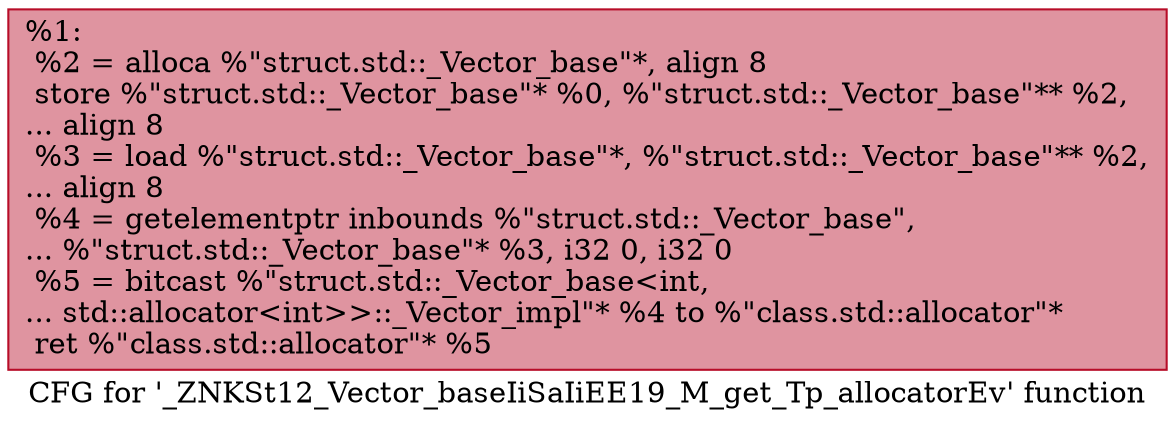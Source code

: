 digraph "CFG for '_ZNKSt12_Vector_baseIiSaIiEE19_M_get_Tp_allocatorEv' function" {
	label="CFG for '_ZNKSt12_Vector_baseIiSaIiEE19_M_get_Tp_allocatorEv' function";

	Node0x559cdb630e60 [shape=record,color="#b70d28ff", style=filled, fillcolor="#b70d2870",label="{%1:\l  %2 = alloca %\"struct.std::_Vector_base\"*, align 8\l  store %\"struct.std::_Vector_base\"* %0, %\"struct.std::_Vector_base\"** %2,\l... align 8\l  %3 = load %\"struct.std::_Vector_base\"*, %\"struct.std::_Vector_base\"** %2,\l... align 8\l  %4 = getelementptr inbounds %\"struct.std::_Vector_base\",\l... %\"struct.std::_Vector_base\"* %3, i32 0, i32 0\l  %5 = bitcast %\"struct.std::_Vector_base\<int,\l... std::allocator\<int\>\>::_Vector_impl\"* %4 to %\"class.std::allocator\"*\l  ret %\"class.std::allocator\"* %5\l}"];
}
